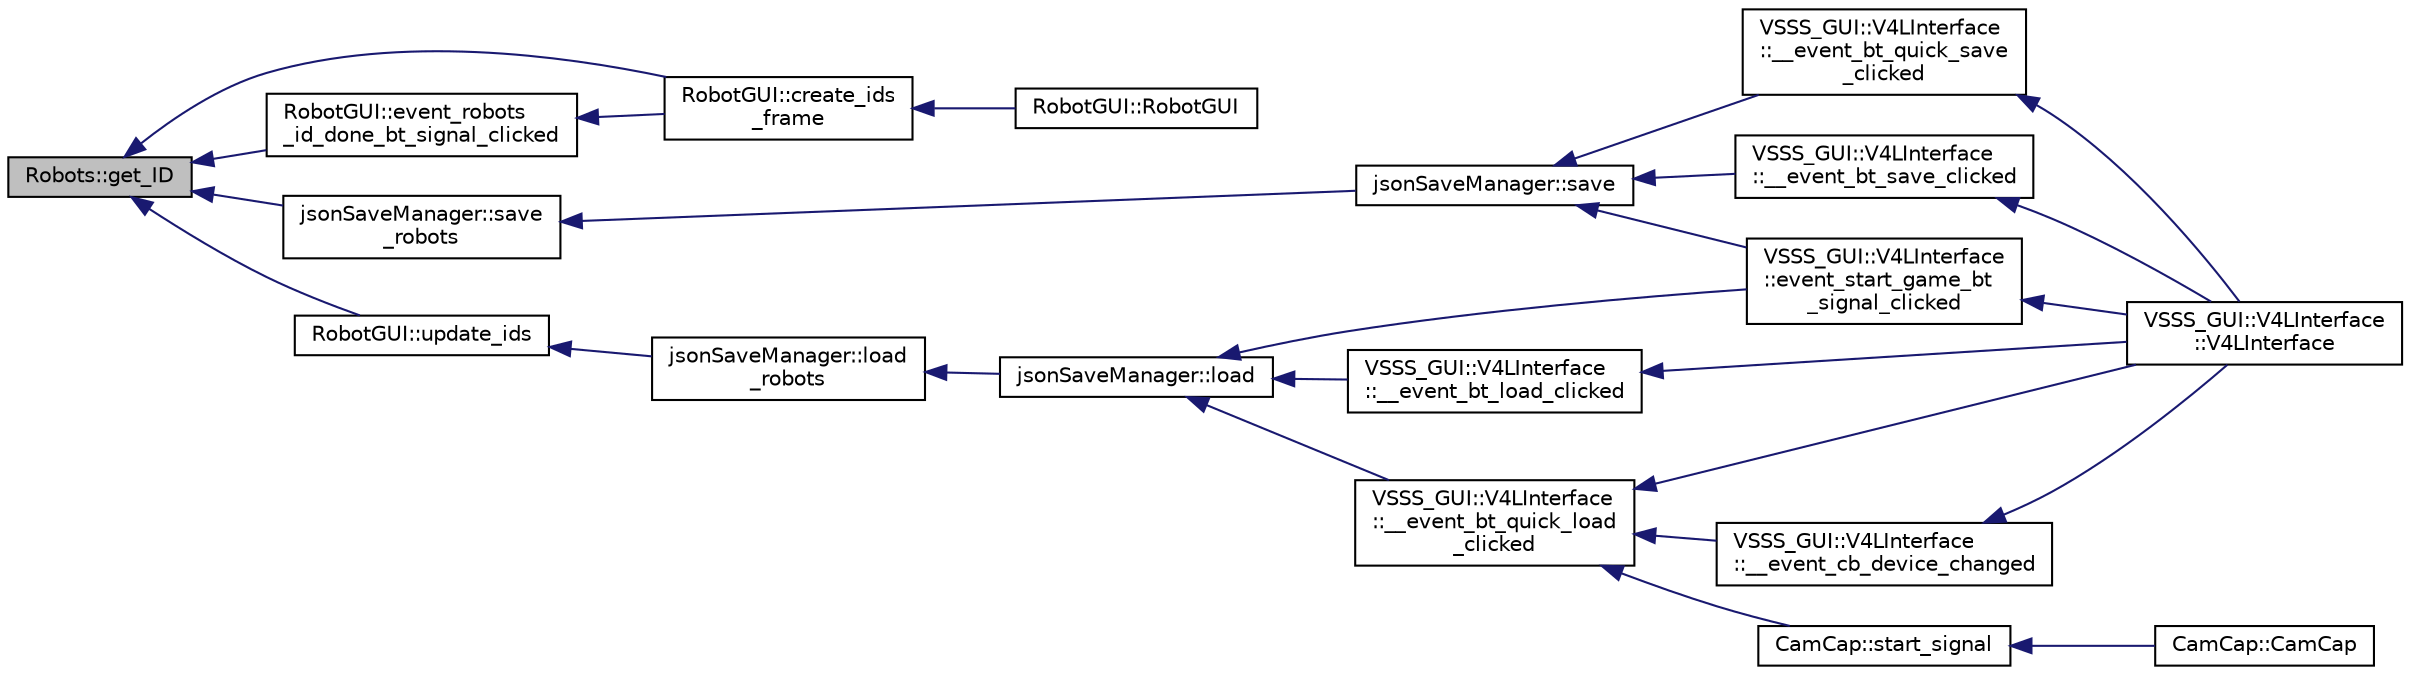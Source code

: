 digraph "Robots::get_ID"
{
 // INTERACTIVE_SVG=YES
  edge [fontname="Helvetica",fontsize="10",labelfontname="Helvetica",labelfontsize="10"];
  node [fontname="Helvetica",fontsize="10",shape=record];
  rankdir="LR";
  Node153 [label="Robots::get_ID",height=0.2,width=0.4,color="black", fillcolor="grey75", style="filled", fontcolor="black"];
  Node153 -> Node154 [dir="back",color="midnightblue",fontsize="10",style="solid",fontname="Helvetica"];
  Node154 [label="RobotGUI::create_ids\l_frame",height=0.2,width=0.4,color="black", fillcolor="white", style="filled",URL="$class_robot_g_u_i.html#a0aa53fbc31e2740779cb078f440a4891"];
  Node154 -> Node155 [dir="back",color="midnightblue",fontsize="10",style="solid",fontname="Helvetica"];
  Node155 [label="RobotGUI::RobotGUI",height=0.2,width=0.4,color="black", fillcolor="white", style="filled",URL="$class_robot_g_u_i.html#a6e5874c7d6304555c48b08bd9c381253"];
  Node153 -> Node156 [dir="back",color="midnightblue",fontsize="10",style="solid",fontname="Helvetica"];
  Node156 [label="RobotGUI::event_robots\l_id_done_bt_signal_clicked",height=0.2,width=0.4,color="black", fillcolor="white", style="filled",URL="$class_robot_g_u_i.html#a92e50bc76f093abdd93e6c4eddb40a63"];
  Node156 -> Node154 [dir="back",color="midnightblue",fontsize="10",style="solid",fontname="Helvetica"];
  Node153 -> Node157 [dir="back",color="midnightblue",fontsize="10",style="solid",fontname="Helvetica"];
  Node157 [label="jsonSaveManager::save\l_robots",height=0.2,width=0.4,color="black", fillcolor="white", style="filled",URL="$classjson_save_manager.html#ad5acf46f5a0620389055c16c3faa2519",tooltip="Save robot configurations from interface to our JSON object. "];
  Node157 -> Node158 [dir="back",color="midnightblue",fontsize="10",style="solid",fontname="Helvetica"];
  Node158 [label="jsonSaveManager::save",height=0.2,width=0.4,color="black", fillcolor="white", style="filled",URL="$classjson_save_manager.html#a3e628f770c39e0111b46dac21d966171",tooltip="Saves all volatile data set in the interface to a given .json file. "];
  Node158 -> Node159 [dir="back",color="midnightblue",fontsize="10",style="solid",fontname="Helvetica"];
  Node159 [label="VSSS_GUI::V4LInterface\l::__event_bt_quick_save\l_clicked",height=0.2,width=0.4,color="black", fillcolor="white", style="filled",URL="$class_v_s_s_s___g_u_i_1_1_v4_l_interface.html#a018c35ae221964d08f1abb40ba01abcf",tooltip="Event triggered when &#39;Quick Save&#39; button is clicked. "];
  Node159 -> Node160 [dir="back",color="midnightblue",fontsize="10",style="solid",fontname="Helvetica"];
  Node160 [label="VSSS_GUI::V4LInterface\l::V4LInterface",height=0.2,width=0.4,color="black", fillcolor="white", style="filled",URL="$class_v_s_s_s___g_u_i_1_1_v4_l_interface.html#a8fafd828eacc6d5480649fa9fddc7ee4",tooltip="Constructor of a V4LInterface object. "];
  Node158 -> Node161 [dir="back",color="midnightblue",fontsize="10",style="solid",fontname="Helvetica"];
  Node161 [label="VSSS_GUI::V4LInterface\l::__event_bt_save_clicked",height=0.2,width=0.4,color="black", fillcolor="white", style="filled",URL="$class_v_s_s_s___g_u_i_1_1_v4_l_interface.html#a86cbf672edfd408bcac975be8dbacffd",tooltip="Event triggered when &#39;Save&#39; button is clicked. "];
  Node161 -> Node160 [dir="back",color="midnightblue",fontsize="10",style="solid",fontname="Helvetica"];
  Node158 -> Node162 [dir="back",color="midnightblue",fontsize="10",style="solid",fontname="Helvetica"];
  Node162 [label="VSSS_GUI::V4LInterface\l::event_start_game_bt\l_signal_clicked",height=0.2,width=0.4,color="black", fillcolor="white", style="filled",URL="$class_v_s_s_s___g_u_i_1_1_v4_l_interface.html#a8c3f91048adebeb0b5aa9838053cdcfe",tooltip="Event triggered when start button is clicked. Starts/finishes video recording. "];
  Node162 -> Node160 [dir="back",color="midnightblue",fontsize="10",style="solid",fontname="Helvetica"];
  Node153 -> Node163 [dir="back",color="midnightblue",fontsize="10",style="solid",fontname="Helvetica"];
  Node163 [label="RobotGUI::update_ids",height=0.2,width=0.4,color="black", fillcolor="white", style="filled",URL="$class_robot_g_u_i.html#adb3915e1e117c2d3c1b66607c793819f"];
  Node163 -> Node164 [dir="back",color="midnightblue",fontsize="10",style="solid",fontname="Helvetica"];
  Node164 [label="jsonSaveManager::load\l_robots",height=0.2,width=0.4,color="black", fillcolor="white", style="filled",URL="$classjson_save_manager.html#a6ddf4a28c77c83f37e3771177226c960",tooltip="Load robot configurations from our JSON object to the interface. "];
  Node164 -> Node165 [dir="back",color="midnightblue",fontsize="10",style="solid",fontname="Helvetica"];
  Node165 [label="jsonSaveManager::load",height=0.2,width=0.4,color="black", fillcolor="white", style="filled",URL="$classjson_save_manager.html#a79fd35c53290662b58c5a4869376fa2e",tooltip="Loads all avaliable configurations in the given .json file. "];
  Node165 -> Node166 [dir="back",color="midnightblue",fontsize="10",style="solid",fontname="Helvetica"];
  Node166 [label="VSSS_GUI::V4LInterface\l::__event_bt_load_clicked",height=0.2,width=0.4,color="black", fillcolor="white", style="filled",URL="$class_v_s_s_s___g_u_i_1_1_v4_l_interface.html#a62894fc8a49716b44d3a3c6a445fe880",tooltip="Event triggered when &#39;Load&#39; button is clicked. "];
  Node166 -> Node160 [dir="back",color="midnightblue",fontsize="10",style="solid",fontname="Helvetica"];
  Node165 -> Node167 [dir="back",color="midnightblue",fontsize="10",style="solid",fontname="Helvetica"];
  Node167 [label="VSSS_GUI::V4LInterface\l::__event_bt_quick_load\l_clicked",height=0.2,width=0.4,color="black", fillcolor="white", style="filled",URL="$class_v_s_s_s___g_u_i_1_1_v4_l_interface.html#a3010084dff2d7f93eed40efaab8ee61b",tooltip="Event triggered when &#39;Quick Load&#39; button is clicked. "];
  Node167 -> Node168 [dir="back",color="midnightblue",fontsize="10",style="solid",fontname="Helvetica"];
  Node168 [label="CamCap::start_signal",height=0.2,width=0.4,color="black", fillcolor="white", style="filled",URL="$class_cam_cap.html#ae676e6624dd821ad494a80e68a41e249",tooltip="Interface adjustments after &#39;start&#39; button is clicked. "];
  Node168 -> Node169 [dir="back",color="midnightblue",fontsize="10",style="solid",fontname="Helvetica"];
  Node169 [label="CamCap::CamCap",height=0.2,width=0.4,color="black", fillcolor="white", style="filled",URL="$class_cam_cap.html#afe0db98a5f72bc9b261dcb78e2840da6",tooltip="Constructor of a CamCap object. "];
  Node167 -> Node160 [dir="back",color="midnightblue",fontsize="10",style="solid",fontname="Helvetica"];
  Node167 -> Node170 [dir="back",color="midnightblue",fontsize="10",style="solid",fontname="Helvetica"];
  Node170 [label="VSSS_GUI::V4LInterface\l::__event_cb_device_changed",height=0.2,width=0.4,color="black", fillcolor="white", style="filled",URL="$class_v_s_s_s___g_u_i_1_1_v4_l_interface.html#af38c88f726a7ff9fab089ab9ed20c03c",tooltip="Event triggered when a new device is selected in Device combobox. "];
  Node170 -> Node160 [dir="back",color="midnightblue",fontsize="10",style="solid",fontname="Helvetica"];
  Node165 -> Node162 [dir="back",color="midnightblue",fontsize="10",style="solid",fontname="Helvetica"];
}
